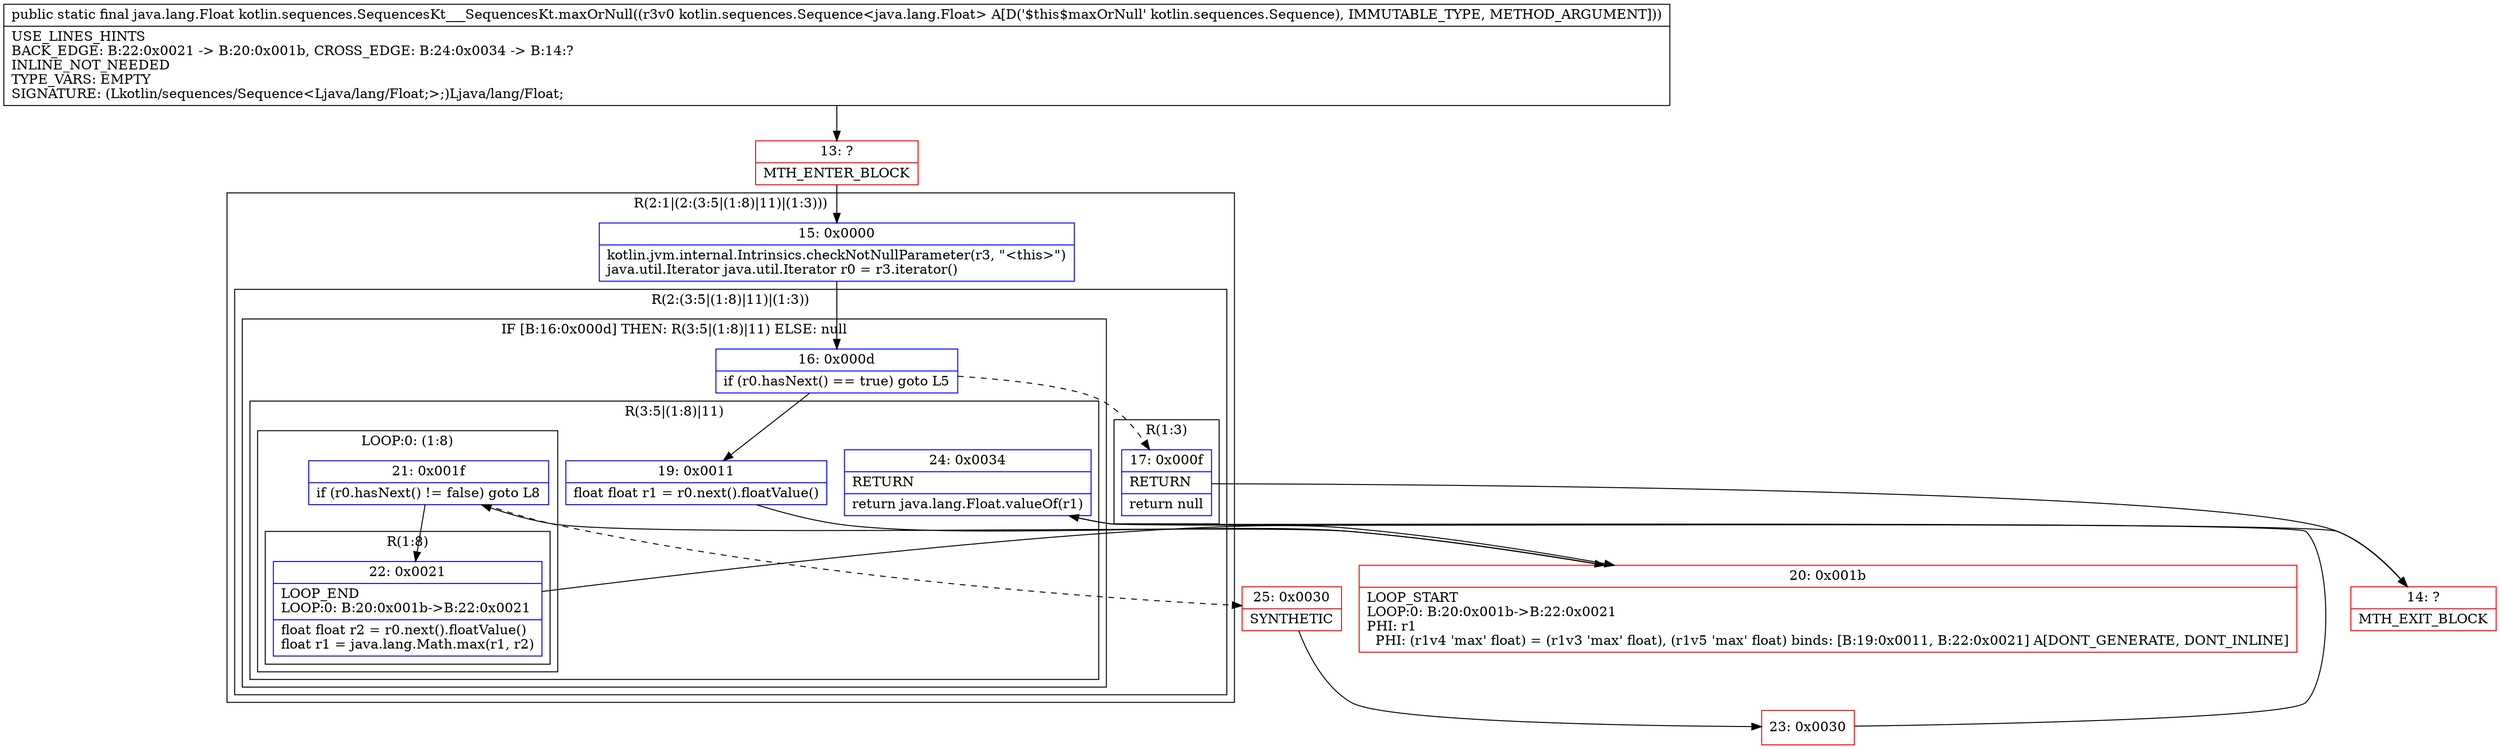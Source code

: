digraph "CFG forkotlin.sequences.SequencesKt___SequencesKt.maxOrNull(Lkotlin\/sequences\/Sequence;)Ljava\/lang\/Float;" {
subgraph cluster_Region_353748770 {
label = "R(2:1|(2:(3:5|(1:8)|11)|(1:3)))";
node [shape=record,color=blue];
Node_15 [shape=record,label="{15\:\ 0x0000|kotlin.jvm.internal.Intrinsics.checkNotNullParameter(r3, \"\<this\>\")\ljava.util.Iterator java.util.Iterator r0 = r3.iterator()\l}"];
subgraph cluster_Region_207252356 {
label = "R(2:(3:5|(1:8)|11)|(1:3))";
node [shape=record,color=blue];
subgraph cluster_IfRegion_55062937 {
label = "IF [B:16:0x000d] THEN: R(3:5|(1:8)|11) ELSE: null";
node [shape=record,color=blue];
Node_16 [shape=record,label="{16\:\ 0x000d|if (r0.hasNext() == true) goto L5\l}"];
subgraph cluster_Region_307969134 {
label = "R(3:5|(1:8)|11)";
node [shape=record,color=blue];
Node_19 [shape=record,label="{19\:\ 0x0011|float float r1 = r0.next().floatValue()\l}"];
subgraph cluster_LoopRegion_1608740651 {
label = "LOOP:0: (1:8)";
node [shape=record,color=blue];
Node_21 [shape=record,label="{21\:\ 0x001f|if (r0.hasNext() != false) goto L8\l}"];
subgraph cluster_Region_1685360418 {
label = "R(1:8)";
node [shape=record,color=blue];
Node_22 [shape=record,label="{22\:\ 0x0021|LOOP_END\lLOOP:0: B:20:0x001b\-\>B:22:0x0021\l|float float r2 = r0.next().floatValue()\lfloat r1 = java.lang.Math.max(r1, r2)\l}"];
}
}
Node_24 [shape=record,label="{24\:\ 0x0034|RETURN\l|return java.lang.Float.valueOf(r1)\l}"];
}
}
subgraph cluster_Region_1384202515 {
label = "R(1:3)";
node [shape=record,color=blue];
Node_17 [shape=record,label="{17\:\ 0x000f|RETURN\l|return null\l}"];
}
}
}
Node_13 [shape=record,color=red,label="{13\:\ ?|MTH_ENTER_BLOCK\l}"];
Node_14 [shape=record,color=red,label="{14\:\ ?|MTH_EXIT_BLOCK\l}"];
Node_20 [shape=record,color=red,label="{20\:\ 0x001b|LOOP_START\lLOOP:0: B:20:0x001b\-\>B:22:0x0021\lPHI: r1 \l  PHI: (r1v4 'max' float) = (r1v3 'max' float), (r1v5 'max' float) binds: [B:19:0x0011, B:22:0x0021] A[DONT_GENERATE, DONT_INLINE]\l}"];
Node_25 [shape=record,color=red,label="{25\:\ 0x0030|SYNTHETIC\l}"];
Node_23 [shape=record,color=red,label="{23\:\ 0x0030}"];
MethodNode[shape=record,label="{public static final java.lang.Float kotlin.sequences.SequencesKt___SequencesKt.maxOrNull((r3v0 kotlin.sequences.Sequence\<java.lang.Float\> A[D('$this$maxOrNull' kotlin.sequences.Sequence), IMMUTABLE_TYPE, METHOD_ARGUMENT]))  | USE_LINES_HINTS\lBACK_EDGE: B:22:0x0021 \-\> B:20:0x001b, CROSS_EDGE: B:24:0x0034 \-\> B:14:?\lINLINE_NOT_NEEDED\lTYPE_VARS: EMPTY\lSIGNATURE: (Lkotlin\/sequences\/Sequence\<Ljava\/lang\/Float;\>;)Ljava\/lang\/Float;\l}"];
MethodNode -> Node_13;Node_15 -> Node_16;
Node_16 -> Node_17[style=dashed];
Node_16 -> Node_19;
Node_19 -> Node_20;
Node_21 -> Node_22;
Node_21 -> Node_25[style=dashed];
Node_22 -> Node_20;
Node_24 -> Node_14;
Node_17 -> Node_14;
Node_13 -> Node_15;
Node_20 -> Node_21;
Node_25 -> Node_23;
Node_23 -> Node_24;
}

